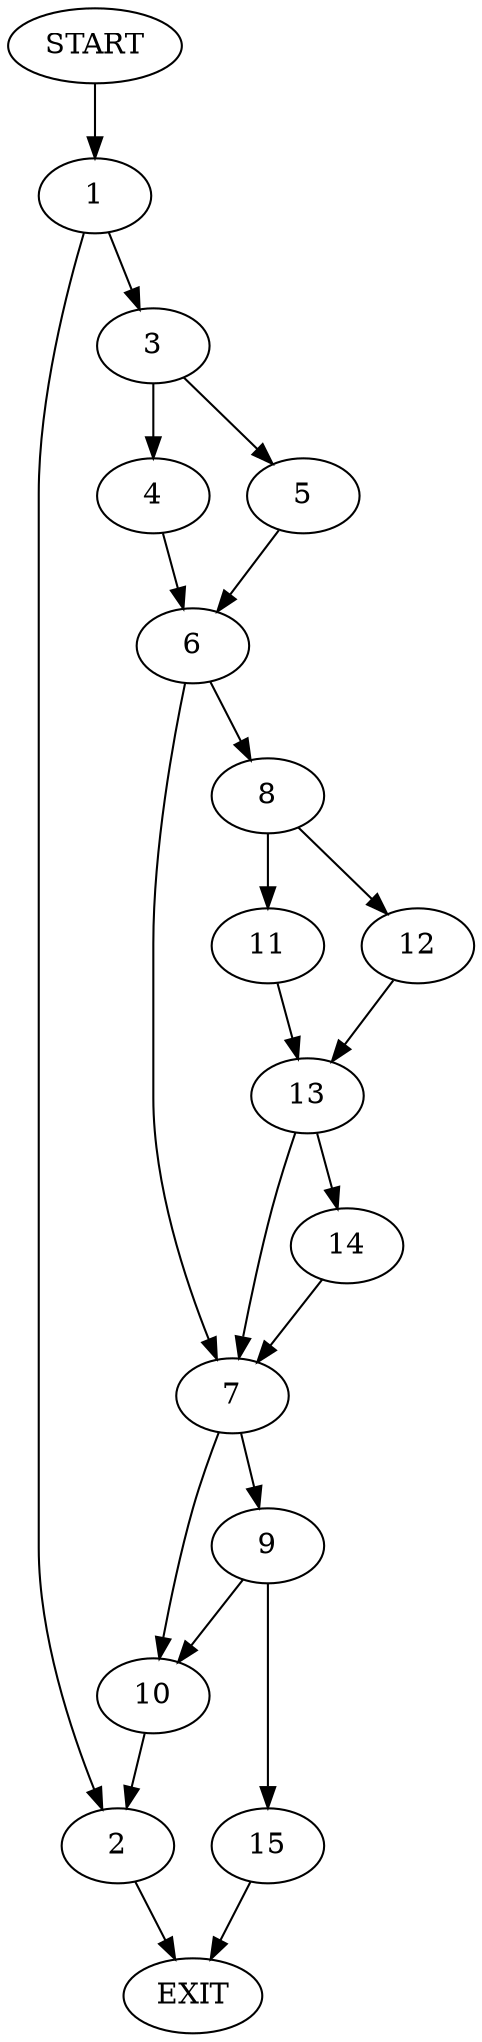 digraph {
0 [label="START"]
16 [label="EXIT"]
0 -> 1
1 -> 2
1 -> 3
3 -> 4
3 -> 5
2 -> 16
4 -> 6
5 -> 6
6 -> 7
6 -> 8
7 -> 9
7 -> 10
8 -> 11
8 -> 12
11 -> 13
12 -> 13
13 -> 7
13 -> 14
14 -> 7
9 -> 15
9 -> 10
10 -> 2
15 -> 16
}

